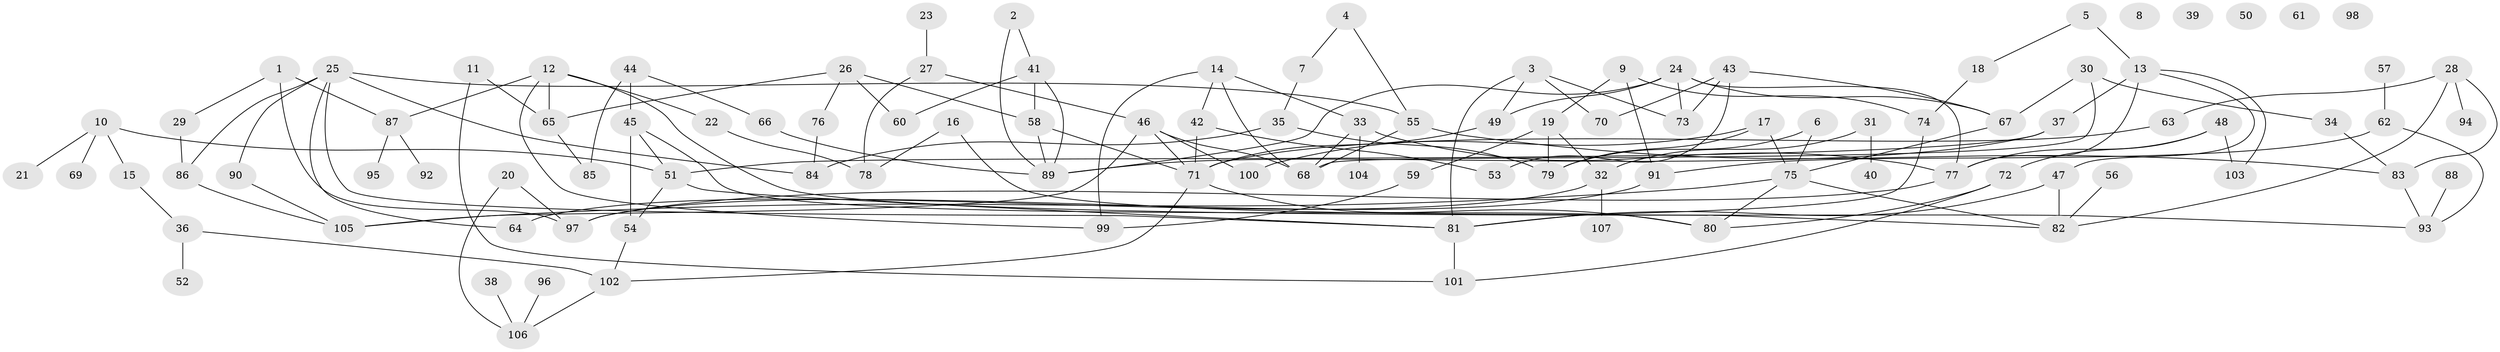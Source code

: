 // coarse degree distribution, {3: 0.23529411764705882, 4: 0.20588235294117646, 2: 0.19117647058823528, 0: 0.07352941176470588, 7: 0.029411764705882353, 6: 0.029411764705882353, 5: 0.07352941176470588, 1: 0.10294117647058823, 8: 0.04411764705882353, 10: 0.014705882352941176}
// Generated by graph-tools (version 1.1) at 2025/41/03/06/25 10:41:20]
// undirected, 107 vertices, 153 edges
graph export_dot {
graph [start="1"]
  node [color=gray90,style=filled];
  1;
  2;
  3;
  4;
  5;
  6;
  7;
  8;
  9;
  10;
  11;
  12;
  13;
  14;
  15;
  16;
  17;
  18;
  19;
  20;
  21;
  22;
  23;
  24;
  25;
  26;
  27;
  28;
  29;
  30;
  31;
  32;
  33;
  34;
  35;
  36;
  37;
  38;
  39;
  40;
  41;
  42;
  43;
  44;
  45;
  46;
  47;
  48;
  49;
  50;
  51;
  52;
  53;
  54;
  55;
  56;
  57;
  58;
  59;
  60;
  61;
  62;
  63;
  64;
  65;
  66;
  67;
  68;
  69;
  70;
  71;
  72;
  73;
  74;
  75;
  76;
  77;
  78;
  79;
  80;
  81;
  82;
  83;
  84;
  85;
  86;
  87;
  88;
  89;
  90;
  91;
  92;
  93;
  94;
  95;
  96;
  97;
  98;
  99;
  100;
  101;
  102;
  103;
  104;
  105;
  106;
  107;
  1 -- 29;
  1 -- 87;
  1 -- 97;
  2 -- 41;
  2 -- 89;
  3 -- 49;
  3 -- 70;
  3 -- 73;
  3 -- 81;
  4 -- 7;
  4 -- 55;
  5 -- 13;
  5 -- 18;
  6 -- 75;
  6 -- 79;
  7 -- 35;
  9 -- 19;
  9 -- 74;
  9 -- 91;
  10 -- 15;
  10 -- 21;
  10 -- 51;
  10 -- 69;
  11 -- 65;
  11 -- 101;
  12 -- 22;
  12 -- 65;
  12 -- 87;
  12 -- 93;
  12 -- 99;
  13 -- 37;
  13 -- 47;
  13 -- 77;
  13 -- 103;
  14 -- 33;
  14 -- 42;
  14 -- 68;
  14 -- 99;
  15 -- 36;
  16 -- 78;
  16 -- 82;
  17 -- 75;
  17 -- 79;
  17 -- 100;
  18 -- 74;
  19 -- 32;
  19 -- 59;
  19 -- 79;
  20 -- 97;
  20 -- 106;
  22 -- 78;
  23 -- 27;
  24 -- 49;
  24 -- 67;
  24 -- 73;
  24 -- 77;
  24 -- 89;
  25 -- 55;
  25 -- 64;
  25 -- 81;
  25 -- 84;
  25 -- 86;
  25 -- 90;
  26 -- 58;
  26 -- 60;
  26 -- 65;
  26 -- 76;
  27 -- 46;
  27 -- 78;
  28 -- 63;
  28 -- 82;
  28 -- 83;
  28 -- 94;
  29 -- 86;
  30 -- 34;
  30 -- 67;
  30 -- 68;
  31 -- 32;
  31 -- 40;
  32 -- 64;
  32 -- 107;
  33 -- 68;
  33 -- 77;
  33 -- 104;
  34 -- 83;
  35 -- 79;
  35 -- 84;
  36 -- 52;
  36 -- 102;
  37 -- 51;
  37 -- 89;
  38 -- 106;
  41 -- 58;
  41 -- 60;
  41 -- 89;
  42 -- 53;
  42 -- 71;
  43 -- 53;
  43 -- 67;
  43 -- 70;
  43 -- 73;
  44 -- 45;
  44 -- 66;
  44 -- 85;
  45 -- 51;
  45 -- 54;
  45 -- 80;
  46 -- 68;
  46 -- 71;
  46 -- 100;
  46 -- 105;
  47 -- 81;
  47 -- 82;
  48 -- 72;
  48 -- 77;
  48 -- 103;
  49 -- 71;
  51 -- 54;
  51 -- 81;
  54 -- 102;
  55 -- 68;
  55 -- 83;
  56 -- 82;
  57 -- 62;
  58 -- 71;
  58 -- 89;
  59 -- 99;
  62 -- 91;
  62 -- 93;
  63 -- 71;
  65 -- 85;
  66 -- 89;
  67 -- 75;
  71 -- 80;
  71 -- 102;
  72 -- 80;
  72 -- 101;
  74 -- 81;
  75 -- 80;
  75 -- 82;
  75 -- 105;
  76 -- 84;
  77 -- 97;
  81 -- 101;
  83 -- 93;
  86 -- 105;
  87 -- 92;
  87 -- 95;
  88 -- 93;
  90 -- 105;
  91 -- 97;
  96 -- 106;
  102 -- 106;
}
